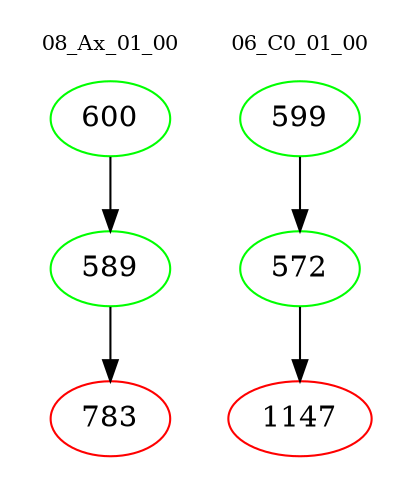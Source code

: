 digraph{
subgraph cluster_0 {
color = white
label = "08_Ax_01_00";
fontsize=10;
T0_600 [label="600", color="green"]
T0_600 -> T0_589 [color="black"]
T0_589 [label="589", color="green"]
T0_589 -> T0_783 [color="black"]
T0_783 [label="783", color="red"]
}
subgraph cluster_1 {
color = white
label = "06_C0_01_00";
fontsize=10;
T1_599 [label="599", color="green"]
T1_599 -> T1_572 [color="black"]
T1_572 [label="572", color="green"]
T1_572 -> T1_1147 [color="black"]
T1_1147 [label="1147", color="red"]
}
}
